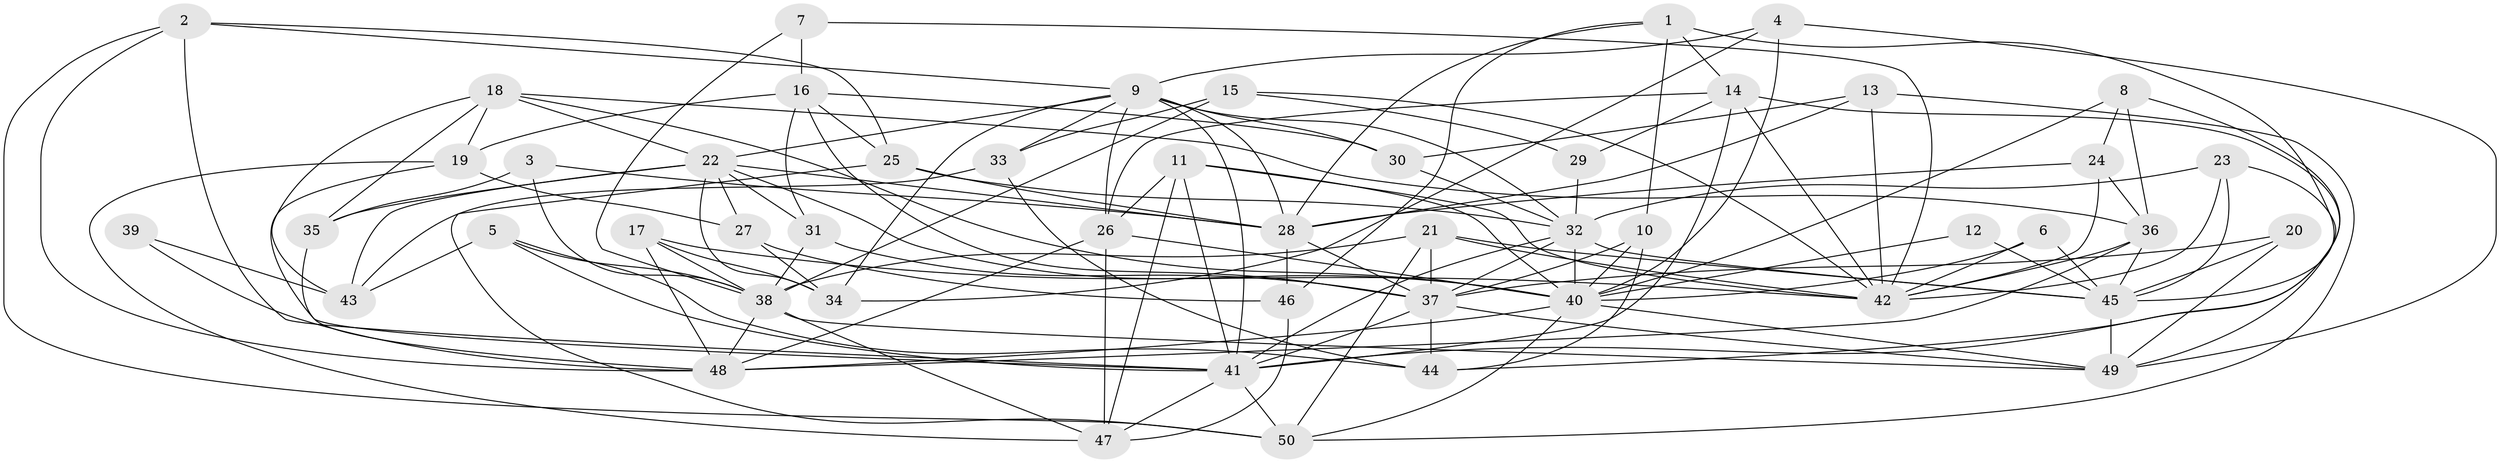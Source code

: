 // original degree distribution, {2: 0.09090909090909091, 5: 0.1919191919191919, 3: 0.31313131313131315, 4: 0.2727272727272727, 6: 0.10101010101010101, 7: 0.020202020202020204, 8: 0.010101010101010102}
// Generated by graph-tools (version 1.1) at 2025/50/03/09/25 03:50:04]
// undirected, 50 vertices, 141 edges
graph export_dot {
graph [start="1"]
  node [color=gray90,style=filled];
  1;
  2;
  3;
  4;
  5;
  6;
  7;
  8;
  9;
  10;
  11;
  12;
  13;
  14;
  15;
  16;
  17;
  18;
  19;
  20;
  21;
  22;
  23;
  24;
  25;
  26;
  27;
  28;
  29;
  30;
  31;
  32;
  33;
  34;
  35;
  36;
  37;
  38;
  39;
  40;
  41;
  42;
  43;
  44;
  45;
  46;
  47;
  48;
  49;
  50;
  1 -- 10 [weight=1.0];
  1 -- 14 [weight=1.0];
  1 -- 28 [weight=1.0];
  1 -- 45 [weight=1.0];
  1 -- 46 [weight=1.0];
  2 -- 9 [weight=1.0];
  2 -- 25 [weight=1.0];
  2 -- 41 [weight=1.0];
  2 -- 48 [weight=1.0];
  2 -- 50 [weight=1.0];
  3 -- 28 [weight=1.0];
  3 -- 35 [weight=1.0];
  3 -- 38 [weight=1.0];
  4 -- 9 [weight=1.0];
  4 -- 34 [weight=1.0];
  4 -- 40 [weight=1.0];
  4 -- 49 [weight=1.0];
  5 -- 38 [weight=1.0];
  5 -- 41 [weight=1.0];
  5 -- 43 [weight=1.0];
  5 -- 44 [weight=1.0];
  6 -- 40 [weight=1.0];
  6 -- 42 [weight=1.0];
  6 -- 45 [weight=1.0];
  7 -- 16 [weight=1.0];
  7 -- 38 [weight=1.0];
  7 -- 42 [weight=1.0];
  8 -- 24 [weight=1.0];
  8 -- 36 [weight=1.0];
  8 -- 40 [weight=1.0];
  8 -- 41 [weight=1.0];
  9 -- 22 [weight=1.0];
  9 -- 26 [weight=1.0];
  9 -- 28 [weight=1.0];
  9 -- 30 [weight=1.0];
  9 -- 32 [weight=1.0];
  9 -- 33 [weight=1.0];
  9 -- 34 [weight=1.0];
  9 -- 41 [weight=1.0];
  10 -- 37 [weight=1.0];
  10 -- 40 [weight=1.0];
  10 -- 44 [weight=1.0];
  11 -- 26 [weight=1.0];
  11 -- 40 [weight=1.0];
  11 -- 41 [weight=1.0];
  11 -- 42 [weight=1.0];
  11 -- 47 [weight=1.0];
  12 -- 40 [weight=1.0];
  12 -- 45 [weight=1.0];
  13 -- 28 [weight=1.0];
  13 -- 30 [weight=1.0];
  13 -- 42 [weight=1.0];
  13 -- 50 [weight=1.0];
  14 -- 26 [weight=1.0];
  14 -- 29 [weight=1.0];
  14 -- 41 [weight=1.0];
  14 -- 42 [weight=1.0];
  14 -- 44 [weight=1.0];
  15 -- 29 [weight=1.0];
  15 -- 33 [weight=1.0];
  15 -- 38 [weight=1.0];
  15 -- 42 [weight=1.0];
  16 -- 19 [weight=1.0];
  16 -- 25 [weight=1.0];
  16 -- 30 [weight=1.0];
  16 -- 31 [weight=1.0];
  16 -- 37 [weight=1.0];
  17 -- 34 [weight=1.0];
  17 -- 38 [weight=1.0];
  17 -- 42 [weight=1.0];
  17 -- 48 [weight=1.0];
  18 -- 19 [weight=1.0];
  18 -- 22 [weight=1.0];
  18 -- 35 [weight=1.0];
  18 -- 36 [weight=1.0];
  18 -- 40 [weight=1.0];
  18 -- 43 [weight=1.0];
  19 -- 27 [weight=1.0];
  19 -- 41 [weight=1.0];
  19 -- 47 [weight=1.0];
  20 -- 37 [weight=1.0];
  20 -- 45 [weight=1.0];
  20 -- 49 [weight=1.0];
  21 -- 37 [weight=1.0];
  21 -- 38 [weight=1.0];
  21 -- 42 [weight=1.0];
  21 -- 45 [weight=1.0];
  21 -- 50 [weight=1.0];
  22 -- 27 [weight=1.0];
  22 -- 28 [weight=2.0];
  22 -- 31 [weight=1.0];
  22 -- 34 [weight=1.0];
  22 -- 35 [weight=1.0];
  22 -- 40 [weight=1.0];
  22 -- 43 [weight=1.0];
  23 -- 32 [weight=1.0];
  23 -- 42 [weight=1.0];
  23 -- 45 [weight=1.0];
  23 -- 49 [weight=1.0];
  24 -- 28 [weight=1.0];
  24 -- 36 [weight=1.0];
  24 -- 42 [weight=1.0];
  25 -- 28 [weight=1.0];
  25 -- 32 [weight=1.0];
  25 -- 50 [weight=1.0];
  26 -- 40 [weight=1.0];
  26 -- 47 [weight=1.0];
  26 -- 48 [weight=1.0];
  27 -- 34 [weight=1.0];
  27 -- 46 [weight=1.0];
  28 -- 37 [weight=2.0];
  28 -- 46 [weight=1.0];
  29 -- 32 [weight=1.0];
  30 -- 32 [weight=1.0];
  31 -- 37 [weight=1.0];
  31 -- 38 [weight=1.0];
  32 -- 37 [weight=1.0];
  32 -- 40 [weight=1.0];
  32 -- 41 [weight=1.0];
  32 -- 45 [weight=1.0];
  33 -- 43 [weight=1.0];
  33 -- 44 [weight=1.0];
  35 -- 48 [weight=1.0];
  36 -- 42 [weight=1.0];
  36 -- 45 [weight=1.0];
  36 -- 48 [weight=1.0];
  37 -- 41 [weight=2.0];
  37 -- 44 [weight=1.0];
  37 -- 49 [weight=1.0];
  38 -- 47 [weight=1.0];
  38 -- 48 [weight=1.0];
  38 -- 49 [weight=1.0];
  39 -- 43 [weight=1.0];
  39 -- 48 [weight=1.0];
  40 -- 48 [weight=1.0];
  40 -- 49 [weight=1.0];
  40 -- 50 [weight=1.0];
  41 -- 47 [weight=1.0];
  41 -- 50 [weight=1.0];
  45 -- 49 [weight=1.0];
  46 -- 47 [weight=1.0];
}

